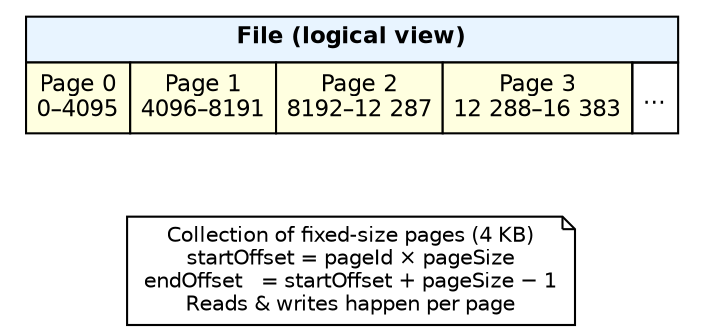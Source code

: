 // [step1 {"name":"Logical File Structure"}]
digraph FilePagesHTML {
  rankdir = TB;                 // file node on top, legend below
  bgcolor = "white";

  /* ── default node + edge styling ─────────────────────────────── */
  node [shape=plaintext,
        fontname="Helvetica", fontsize=11];
  edge [style=invis];

  /* ── single FILE node built as an HTML table ─────────────────── */
  file [label=<
    <table border="0" cellborder="1" cellspacing="0" cellpadding="4">
      <!-- header row -->
      <tr>
        <td bgcolor="#E8F4FF" colspan="5"><b>File (logical view)</b></td>
      </tr>

      <!-- page row (light-yellow) -->
      <tr>
        <td bgcolor="lightyellow">Page&nbsp;0<br/>0–4095</td>
        <td bgcolor="lightyellow">Page&nbsp;1<br/>4096–8191</td>
        <td bgcolor="lightyellow">Page&nbsp;2<br/>8192–12&nbsp;287</td>
        <td bgcolor="lightyellow">Page&nbsp;3<br/>12&nbsp;288–16&nbsp;383</td>
        <td align="center">…</td>
      </tr>
    </table>
  >];

  /* ── explanatory note underneath ─────────────────────────────── */
  legend [shape=note, fontsize=10,
          label="Collection of fixed-size pages (4 KB)\n\
startOffset = pageId × pageSize\n\
endOffset   = startOffset + pageSize − 1\n\
Reads & writes happen per page"];

  file -> legend;              // keeps the legend directly below
} 